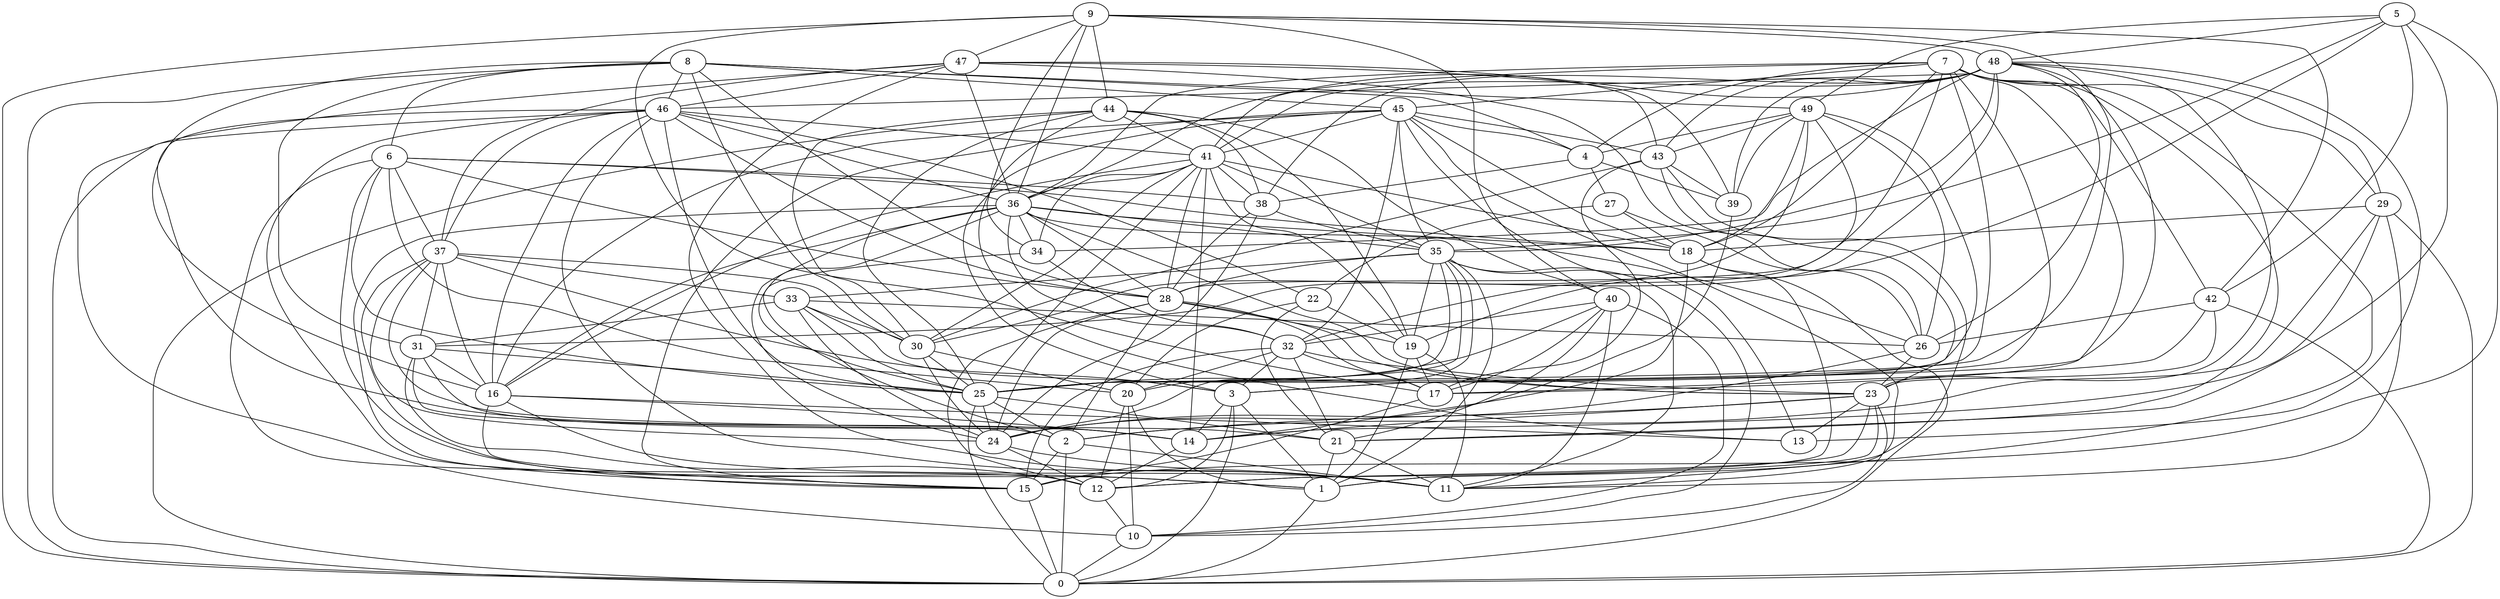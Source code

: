 digraph GG_graph {

subgraph G_graph {
edge [color = black]
"9" -> "47" [dir = none]
"9" -> "34" [dir = none]
"9" -> "40" [dir = none]
"9" -> "48" [dir = none]
"9" -> "17" [dir = none]
"34" -> "32" [dir = none]
"23" -> "14" [dir = none]
"15" -> "0" [dir = none]
"42" -> "26" [dir = none]
"49" -> "43" [dir = none]
"49" -> "26" [dir = none]
"49" -> "18" [dir = none]
"49" -> "39" [dir = none]
"18" -> "0" [dir = none]
"5" -> "42" [dir = none]
"5" -> "35" [dir = none]
"5" -> "48" [dir = none]
"5" -> "15" [dir = none]
"5" -> "21" [dir = none]
"38" -> "24" [dir = none]
"38" -> "28" [dir = none]
"29" -> "11" [dir = none]
"29" -> "0" [dir = none]
"32" -> "23" [dir = none]
"32" -> "17" [dir = none]
"32" -> "21" [dir = none]
"32" -> "20" [dir = none]
"37" -> "24" [dir = none]
"37" -> "3" [dir = none]
"48" -> "34" [dir = none]
"48" -> "43" [dir = none]
"48" -> "36" [dir = none]
"48" -> "3" [dir = none]
"48" -> "38" [dir = none]
"48" -> "29" [dir = none]
"48" -> "35" [dir = none]
"48" -> "26" [dir = none]
"48" -> "13" [dir = none]
"48" -> "31" [dir = none]
"24" -> "11" [dir = none]
"31" -> "12" [dir = none]
"31" -> "2" [dir = none]
"31" -> "25" [dir = none]
"43" -> "39" [dir = none]
"43" -> "23" [dir = none]
"43" -> "1" [dir = none]
"36" -> "25" [dir = none]
"36" -> "28" [dir = none]
"36" -> "35" [dir = none]
"36" -> "23" [dir = none]
"27" -> "22" [dir = none]
"27" -> "26" [dir = none]
"35" -> "11" [dir = none]
"35" -> "28" [dir = none]
"35" -> "1" [dir = none]
"35" -> "25" [dir = none]
"35" -> "20" [dir = none]
"4" -> "39" [dir = none]
"4" -> "27" [dir = none]
"47" -> "43" [dir = none]
"16" -> "11" [dir = none]
"33" -> "26" [dir = none]
"33" -> "31" [dir = none]
"33" -> "24" [dir = none]
"46" -> "0" [dir = none]
"46" -> "28" [dir = none]
"46" -> "22" [dir = none]
"46" -> "14" [dir = none]
"41" -> "35" [dir = none]
"41" -> "38" [dir = none]
"41" -> "30" [dir = none]
"28" -> "17" [dir = none]
"28" -> "19" [dir = none]
"10" -> "0" [dir = none]
"7" -> "29" [dir = none]
"7" -> "21" [dir = none]
"7" -> "45" [dir = none]
"7" -> "17" [dir = none]
"7" -> "36" [dir = none]
"7" -> "25" [dir = none]
"22" -> "21" [dir = none]
"40" -> "10" [dir = none]
"40" -> "17" [dir = none]
"2" -> "0" [dir = none]
"25" -> "0" [dir = none]
"45" -> "16" [dir = none]
"45" -> "13" [dir = none]
"45" -> "32" [dir = none]
"6" -> "1" [dir = none]
"6" -> "18" [dir = none]
"3" -> "14" [dir = none]
"3" -> "12" [dir = none]
"30" -> "25" [dir = none]
"8" -> "49" [dir = none]
"8" -> "30" [dir = none]
"44" -> "19" [dir = none]
"44" -> "25" [dir = none]
"44" -> "0" [dir = none]
"7" -> "11" [dir = none]
"8" -> "28" [dir = none]
"8" -> "0" [dir = none]
"19" -> "17" [dir = none]
"41" -> "28" [dir = none]
"17" -> "15" [dir = none]
"46" -> "25" [dir = none]
"45" -> "3" [dir = none]
"41" -> "18" [dir = none]
"46" -> "11" [dir = none]
"49" -> "25" [dir = none]
"42" -> "23" [dir = none]
"35" -> "24" [dir = none]
"24" -> "12" [dir = none]
"47" -> "11" [dir = none]
"44" -> "40" [dir = none]
"7" -> "4" [dir = none]
"23" -> "12" [dir = none]
"47" -> "10" [dir = none]
"36" -> "32" [dir = none]
"46" -> "36" [dir = none]
"44" -> "38" [dir = none]
"20" -> "12" [dir = none]
"5" -> "49" [dir = none]
"40" -> "11" [dir = none]
"48" -> "46" [dir = none]
"6" -> "38" [dir = none]
"20" -> "10" [dir = none]
"42" -> "17" [dir = none]
"5" -> "19" [dir = none]
"40" -> "25" [dir = none]
"36" -> "34" [dir = none]
"37" -> "31" [dir = none]
"23" -> "1" [dir = none]
"8" -> "46" [dir = none]
"1" -> "0" [dir = none]
"46" -> "41" [dir = none]
"37" -> "33" [dir = none]
"31" -> "14" [dir = none]
"26" -> "23" [dir = none]
"22" -> "19" [dir = none]
"37" -> "30" [dir = none]
"30" -> "24" [dir = none]
"26" -> "24" [dir = none]
"43" -> "30" [dir = none]
"25" -> "21" [dir = none]
"44" -> "41" [dir = none]
"28" -> "23" [dir = none]
"28" -> "24" [dir = none]
"41" -> "36" [dir = none]
"47" -> "37" [dir = none]
"47" -> "46" [dir = none]
"8" -> "45" [dir = none]
"40" -> "32" [dir = none]
"27" -> "18" [dir = none]
"45" -> "15" [dir = none]
"19" -> "11" [dir = none]
"7" -> "18" [dir = none]
"41" -> "16" [dir = none]
"8" -> "31" [dir = none]
"6" -> "37" [dir = none]
"47" -> "26" [dir = none]
"44" -> "30" [dir = none]
"41" -> "25" [dir = none]
"3" -> "1" [dir = none]
"29" -> "2" [dir = none]
"35" -> "19" [dir = none]
"45" -> "4" [dir = none]
"9" -> "25" [dir = none]
"37" -> "16" [dir = none]
"21" -> "1" [dir = none]
"32" -> "15" [dir = none]
"7" -> "3" [dir = none]
"22" -> "20" [dir = none]
"45" -> "18" [dir = none]
"38" -> "35" [dir = none]
"47" -> "39" [dir = none]
"25" -> "24" [dir = none]
"49" -> "4" [dir = none]
"9" -> "0" [dir = none]
"19" -> "1" [dir = none]
"36" -> "24" [dir = none]
"14" -> "12" [dir = none]
"23" -> "2" [dir = none]
"18" -> "14" [dir = none]
"47" -> "36" [dir = none]
"6" -> "28" [dir = none]
"23" -> "10" [dir = none]
"18" -> "12" [dir = none]
"6" -> "12" [dir = none]
"45" -> "43" [dir = none]
"12" -> "10" [dir = none]
"48" -> "23" [dir = none]
"7" -> "41" [dir = none]
"39" -> "24" [dir = none]
"45" -> "35" [dir = none]
"34" -> "2" [dir = none]
"2" -> "15" [dir = none]
"35" -> "33" [dir = none]
"4" -> "38" [dir = none]
"41" -> "19" [dir = none]
"30" -> "20" [dir = none]
"33" -> "3" [dir = none]
"46" -> "16" [dir = none]
"3" -> "0" [dir = none]
"28" -> "12" [dir = none]
"29" -> "14" [dir = none]
"16" -> "13" [dir = none]
"9" -> "42" [dir = none]
"48" -> "41" [dir = none]
"2" -> "11" [dir = none]
"6" -> "25" [dir = none]
"48" -> "39" [dir = none]
"36" -> "16" [dir = none]
"45" -> "11" [dir = none]
"44" -> "13" [dir = none]
"36" -> "26" [dir = none]
"29" -> "18" [dir = none]
"45" -> "41" [dir = none]
"46" -> "37" [dir = none]
"8" -> "16" [dir = none]
"8" -> "6" [dir = none]
"43" -> "17" [dir = none]
"8" -> "4" [dir = none]
"7" -> "42" [dir = none]
"42" -> "0" [dir = none]
"23" -> "13" [dir = none]
"33" -> "25" [dir = none]
"36" -> "18" [dir = none]
"49" -> "32" [dir = none]
"46" -> "1" [dir = none]
"21" -> "11" [dir = none]
"37" -> "21" [dir = none]
"33" -> "30" [dir = none]
"31" -> "16" [dir = none]
"6" -> "20" [dir = none]
"49" -> "30" [dir = none]
"32" -> "3" [dir = none]
"25" -> "2" [dir = none]
"16" -> "15" [dir = none]
"40" -> "21" [dir = none]
"35" -> "10" [dir = none]
"41" -> "14" [dir = none]
"7" -> "28" [dir = none]
"41" -> "34" [dir = none]
"9" -> "44" [dir = none]
"36" -> "15" [dir = none]
"28" -> "2" [dir = none]
"16" -> "14" [dir = none]
"37" -> "15" [dir = none]
"9" -> "36" [dir = none]
"20" -> "1" [dir = none]
}

}

